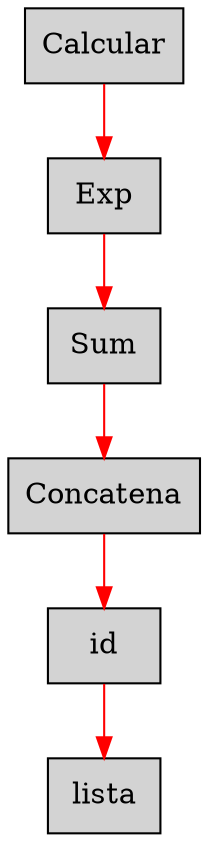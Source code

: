 digraph G {node[shape=box, style=filled]; edge[color=red]
node125840024[label="Calcular"];
 node125840024->node1458222994;node1458222994[label="Exp"];
 node1458222994->node1173573432;node1173573432[label="Sum"];
 node1173573432->node372935910;node372935910[label="Concatena"];
 node372935910->node283680851;node283680851[label="id"];
 node283680851->node331203579;node331203579[label="lista"];

}
